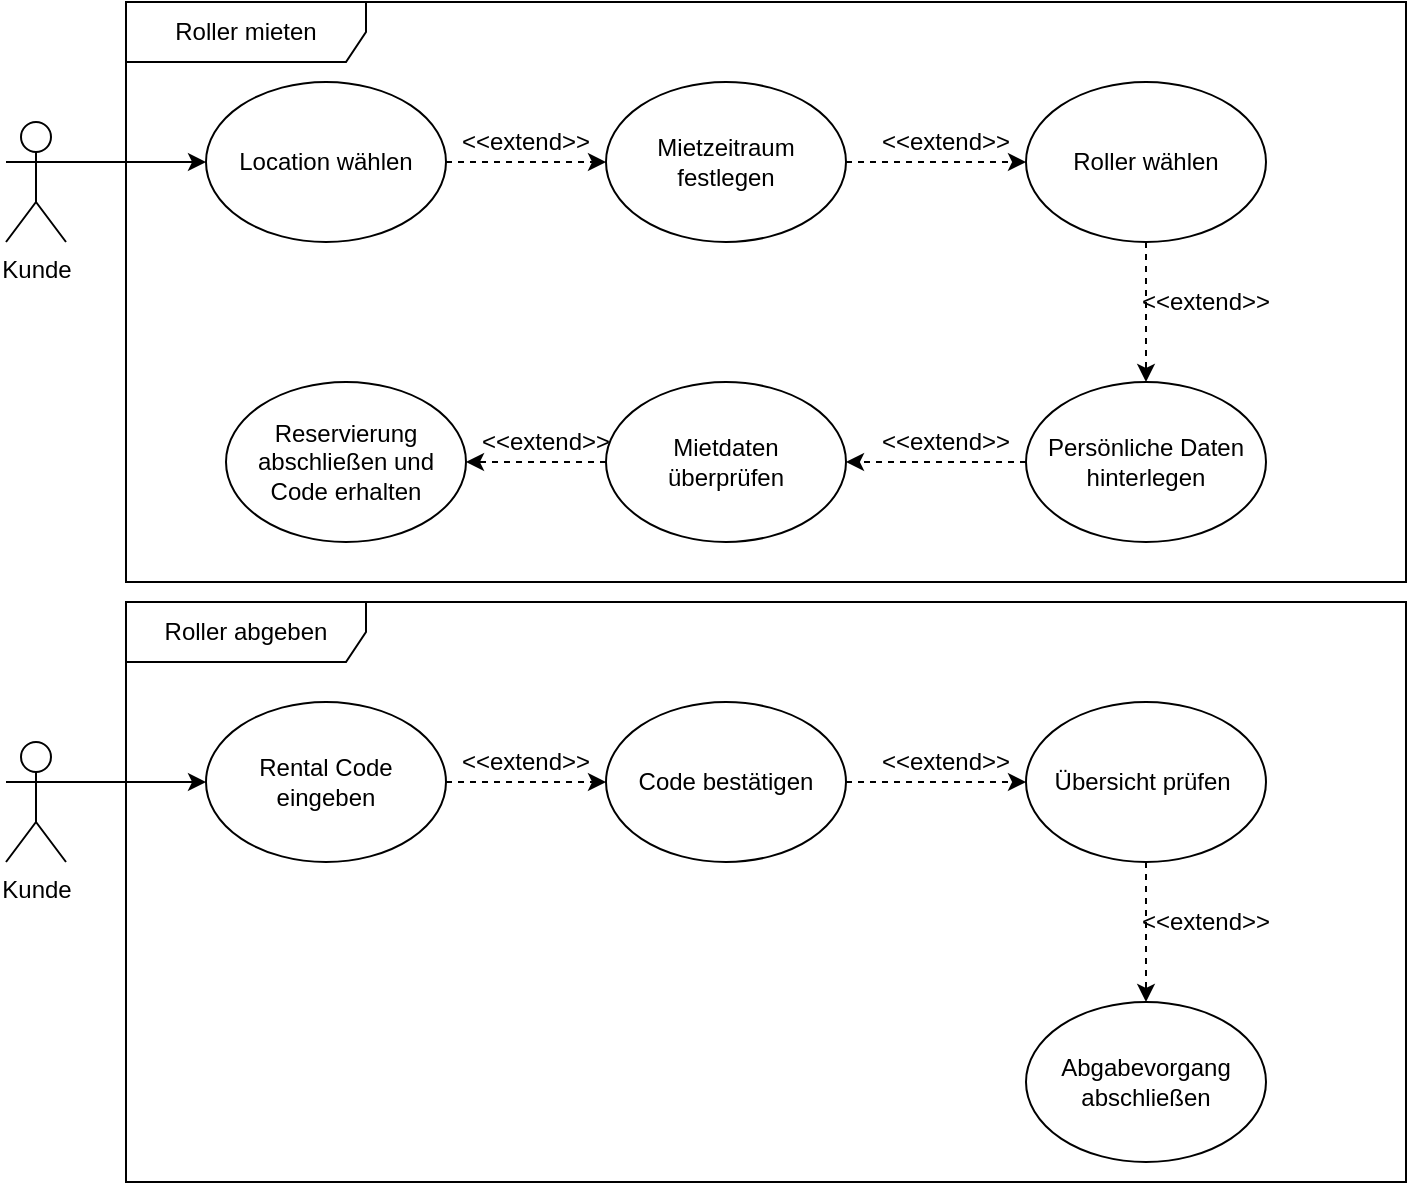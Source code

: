 <mxfile version="16.5.3" type="device"><diagram id="j3DrUP-v0QAvqJOyudZu" name="Page-1"><mxGraphModel dx="1550" dy="784" grid="1" gridSize="10" guides="1" tooltips="1" connect="1" arrows="1" fold="1" page="1" pageScale="1" pageWidth="827" pageHeight="1169" math="0" shadow="0"><root><mxCell id="0"/><mxCell id="1" parent="0"/><mxCell id="W0v_avC3qIFGfOPjXojq-1" value="Kunde" style="shape=umlActor;verticalLabelPosition=bottom;labelBackgroundColor=#ffffff;verticalAlign=top;html=1;outlineConnect=0;" parent="1" vertex="1"><mxGeometry x="40" y="60" width="30" height="60" as="geometry"/></mxCell><mxCell id="W0v_avC3qIFGfOPjXojq-2" value="Location wählen" style="ellipse;whiteSpace=wrap;html=1;" parent="1" vertex="1"><mxGeometry x="140" y="40" width="120" height="80" as="geometry"/></mxCell><mxCell id="W0v_avC3qIFGfOPjXojq-3" value="Mietzeitraum festlegen" style="ellipse;whiteSpace=wrap;html=1;" parent="1" vertex="1"><mxGeometry x="340" y="40" width="120" height="80" as="geometry"/></mxCell><mxCell id="W0v_avC3qIFGfOPjXojq-5" value="Roller wählen" style="ellipse;whiteSpace=wrap;html=1;" parent="1" vertex="1"><mxGeometry x="550" y="40" width="120" height="80" as="geometry"/></mxCell><mxCell id="W0v_avC3qIFGfOPjXojq-7" value="" style="endArrow=classic;html=1;entryX=0;entryY=0.5;entryDx=0;entryDy=0;exitX=1;exitY=0.333;exitDx=0;exitDy=0;exitPerimeter=0;" parent="1" source="W0v_avC3qIFGfOPjXojq-1" target="W0v_avC3qIFGfOPjXojq-2" edge="1"><mxGeometry width="50" height="50" relative="1" as="geometry"><mxPoint x="90" y="290" as="sourcePoint"/><mxPoint x="120" y="280" as="targetPoint"/></mxGeometry></mxCell><mxCell id="W0v_avC3qIFGfOPjXojq-15" value="" style="endArrow=classic;html=1;entryX=0;entryY=0.5;entryDx=0;entryDy=0;dashed=1;" parent="1" source="W0v_avC3qIFGfOPjXojq-2" target="W0v_avC3qIFGfOPjXojq-3" edge="1"><mxGeometry width="50" height="50" relative="1" as="geometry"><mxPoint x="280" y="340" as="sourcePoint"/><mxPoint x="350.711" y="290" as="targetPoint"/></mxGeometry></mxCell><mxCell id="W0v_avC3qIFGfOPjXojq-16" value="" style="endArrow=classic;html=1;entryX=0;entryY=0.5;entryDx=0;entryDy=0;dashed=1;" parent="1" source="W0v_avC3qIFGfOPjXojq-3" target="W0v_avC3qIFGfOPjXojq-5" edge="1"><mxGeometry width="50" height="50" relative="1" as="geometry"><mxPoint x="480" y="340" as="sourcePoint"/><mxPoint x="550.711" y="290" as="targetPoint"/></mxGeometry></mxCell><mxCell id="W0v_avC3qIFGfOPjXojq-19" value="&amp;lt;&amp;lt;extend&amp;gt;&amp;gt;" style="text;html=1;strokeColor=none;fillColor=none;align=center;verticalAlign=middle;whiteSpace=wrap;rounded=0;rotation=0;" parent="1" vertex="1"><mxGeometry x="280" y="60" width="40" height="20" as="geometry"/></mxCell><mxCell id="W0v_avC3qIFGfOPjXojq-20" value="&amp;lt;&amp;lt;extend&amp;gt;&amp;gt;" style="text;html=1;strokeColor=none;fillColor=none;align=center;verticalAlign=middle;whiteSpace=wrap;rounded=0;" parent="1" vertex="1"><mxGeometry x="490" y="60" width="40" height="20" as="geometry"/></mxCell><mxCell id="oYBLQs1XgvedVh7thm3d-1" value="Persönliche Daten hinterlegen" style="ellipse;whiteSpace=wrap;html=1;" parent="1" vertex="1"><mxGeometry x="550" y="190" width="120" height="80" as="geometry"/></mxCell><mxCell id="oYBLQs1XgvedVh7thm3d-2" value="Mietdaten &lt;br&gt;überprüfen" style="ellipse;whiteSpace=wrap;html=1;" parent="1" vertex="1"><mxGeometry x="340" y="190" width="120" height="80" as="geometry"/></mxCell><mxCell id="oYBLQs1XgvedVh7thm3d-3" value="Reservierung abschließen und Code erhalten" style="ellipse;whiteSpace=wrap;html=1;" parent="1" vertex="1"><mxGeometry x="150" y="190" width="120" height="80" as="geometry"/></mxCell><mxCell id="oYBLQs1XgvedVh7thm3d-4" value="" style="endArrow=classic;html=1;entryX=0.5;entryY=0;entryDx=0;entryDy=0;dashed=1;exitX=0.5;exitY=1;exitDx=0;exitDy=0;" parent="1" source="W0v_avC3qIFGfOPjXojq-5" target="oYBLQs1XgvedVh7thm3d-1" edge="1"><mxGeometry width="50" height="50" relative="1" as="geometry"><mxPoint x="470" y="90" as="sourcePoint"/><mxPoint x="560" y="90" as="targetPoint"/></mxGeometry></mxCell><mxCell id="oYBLQs1XgvedVh7thm3d-5" value="" style="endArrow=classic;html=1;entryX=1;entryY=0.5;entryDx=0;entryDy=0;dashed=1;exitX=0;exitY=0.5;exitDx=0;exitDy=0;" parent="1" source="oYBLQs1XgvedVh7thm3d-1" target="oYBLQs1XgvedVh7thm3d-2" edge="1"><mxGeometry width="50" height="50" relative="1" as="geometry"><mxPoint x="480" y="100" as="sourcePoint"/><mxPoint x="570" y="100" as="targetPoint"/></mxGeometry></mxCell><mxCell id="oYBLQs1XgvedVh7thm3d-6" value="" style="endArrow=classic;html=1;entryX=1;entryY=0.5;entryDx=0;entryDy=0;dashed=1;exitX=0;exitY=0.5;exitDx=0;exitDy=0;" parent="1" source="oYBLQs1XgvedVh7thm3d-2" target="oYBLQs1XgvedVh7thm3d-3" edge="1"><mxGeometry width="50" height="50" relative="1" as="geometry"><mxPoint x="490" y="110" as="sourcePoint"/><mxPoint x="580" y="110" as="targetPoint"/></mxGeometry></mxCell><mxCell id="oYBLQs1XgvedVh7thm3d-7" value="&amp;lt;&amp;lt;extend&amp;gt;&amp;gt;" style="text;html=1;strokeColor=none;fillColor=none;align=center;verticalAlign=middle;whiteSpace=wrap;rounded=0;" parent="1" vertex="1"><mxGeometry x="620" y="140" width="40" height="20" as="geometry"/></mxCell><mxCell id="oYBLQs1XgvedVh7thm3d-8" value="&amp;lt;&amp;lt;extend&amp;gt;&amp;gt;" style="text;html=1;strokeColor=none;fillColor=none;align=center;verticalAlign=middle;whiteSpace=wrap;rounded=0;" parent="1" vertex="1"><mxGeometry x="490" y="210" width="40" height="20" as="geometry"/></mxCell><mxCell id="oYBLQs1XgvedVh7thm3d-9" value="&amp;lt;&amp;lt;extend&amp;gt;&amp;gt;" style="text;html=1;strokeColor=none;fillColor=none;align=center;verticalAlign=middle;whiteSpace=wrap;rounded=0;" parent="1" vertex="1"><mxGeometry x="290" y="210" width="40" height="20" as="geometry"/></mxCell><mxCell id="oYBLQs1XgvedVh7thm3d-11" value="Kunde" style="shape=umlActor;verticalLabelPosition=bottom;labelBackgroundColor=#ffffff;verticalAlign=top;html=1;outlineConnect=0;" parent="1" vertex="1"><mxGeometry x="40" y="370" width="30" height="60" as="geometry"/></mxCell><mxCell id="oYBLQs1XgvedVh7thm3d-12" value="Rental Code eingeben" style="ellipse;whiteSpace=wrap;html=1;" parent="1" vertex="1"><mxGeometry x="140" y="350" width="120" height="80" as="geometry"/></mxCell><mxCell id="oYBLQs1XgvedVh7thm3d-13" value="Code bestätigen" style="ellipse;whiteSpace=wrap;html=1;" parent="1" vertex="1"><mxGeometry x="340" y="350" width="120" height="80" as="geometry"/></mxCell><mxCell id="oYBLQs1XgvedVh7thm3d-14" value="Übersicht prüfen&amp;nbsp;" style="ellipse;whiteSpace=wrap;html=1;" parent="1" vertex="1"><mxGeometry x="550" y="350" width="120" height="80" as="geometry"/></mxCell><mxCell id="oYBLQs1XgvedVh7thm3d-15" value="" style="endArrow=classic;html=1;entryX=0;entryY=0.5;entryDx=0;entryDy=0;exitX=1;exitY=0.333;exitDx=0;exitDy=0;exitPerimeter=0;" parent="1" source="oYBLQs1XgvedVh7thm3d-11" target="oYBLQs1XgvedVh7thm3d-12" edge="1"><mxGeometry width="50" height="50" relative="1" as="geometry"><mxPoint x="90" y="600" as="sourcePoint"/><mxPoint x="120" y="590" as="targetPoint"/></mxGeometry></mxCell><mxCell id="oYBLQs1XgvedVh7thm3d-16" value="" style="endArrow=classic;html=1;entryX=0;entryY=0.5;entryDx=0;entryDy=0;dashed=1;" parent="1" source="oYBLQs1XgvedVh7thm3d-12" target="oYBLQs1XgvedVh7thm3d-13" edge="1"><mxGeometry width="50" height="50" relative="1" as="geometry"><mxPoint x="280" y="650" as="sourcePoint"/><mxPoint x="350.711" y="600" as="targetPoint"/></mxGeometry></mxCell><mxCell id="oYBLQs1XgvedVh7thm3d-17" value="" style="endArrow=classic;html=1;entryX=0;entryY=0.5;entryDx=0;entryDy=0;dashed=1;" parent="1" source="oYBLQs1XgvedVh7thm3d-13" target="oYBLQs1XgvedVh7thm3d-14" edge="1"><mxGeometry width="50" height="50" relative="1" as="geometry"><mxPoint x="480" y="650" as="sourcePoint"/><mxPoint x="550.711" y="600" as="targetPoint"/></mxGeometry></mxCell><mxCell id="oYBLQs1XgvedVh7thm3d-18" value="&amp;lt;&amp;lt;extend&amp;gt;&amp;gt;" style="text;html=1;strokeColor=none;fillColor=none;align=center;verticalAlign=middle;whiteSpace=wrap;rounded=0;rotation=0;" parent="1" vertex="1"><mxGeometry x="280" y="370" width="40" height="20" as="geometry"/></mxCell><mxCell id="oYBLQs1XgvedVh7thm3d-19" value="&amp;lt;&amp;lt;extend&amp;gt;&amp;gt;" style="text;html=1;strokeColor=none;fillColor=none;align=center;verticalAlign=middle;whiteSpace=wrap;rounded=0;" parent="1" vertex="1"><mxGeometry x="490" y="370" width="40" height="20" as="geometry"/></mxCell><mxCell id="oYBLQs1XgvedVh7thm3d-20" value="Abgabevorgang abschließen" style="ellipse;whiteSpace=wrap;html=1;" parent="1" vertex="1"><mxGeometry x="550" y="500" width="120" height="80" as="geometry"/></mxCell><mxCell id="oYBLQs1XgvedVh7thm3d-23" value="" style="endArrow=classic;html=1;entryX=0.5;entryY=0;entryDx=0;entryDy=0;dashed=1;exitX=0.5;exitY=1;exitDx=0;exitDy=0;" parent="1" source="oYBLQs1XgvedVh7thm3d-14" target="oYBLQs1XgvedVh7thm3d-20" edge="1"><mxGeometry width="50" height="50" relative="1" as="geometry"><mxPoint x="470" y="400" as="sourcePoint"/><mxPoint x="560" y="400" as="targetPoint"/></mxGeometry></mxCell><mxCell id="oYBLQs1XgvedVh7thm3d-26" value="&amp;lt;&amp;lt;extend&amp;gt;&amp;gt;" style="text;html=1;strokeColor=none;fillColor=none;align=center;verticalAlign=middle;whiteSpace=wrap;rounded=0;" parent="1" vertex="1"><mxGeometry x="620" y="450" width="40" height="20" as="geometry"/></mxCell><mxCell id="oYBLQs1XgvedVh7thm3d-29" value="Roller mieten" style="shape=umlFrame;whiteSpace=wrap;html=1;width=120;height=30;" parent="1" vertex="1"><mxGeometry x="100" width="640" height="290" as="geometry"/></mxCell><mxCell id="oYBLQs1XgvedVh7thm3d-30" value="Roller abgeben" style="shape=umlFrame;whiteSpace=wrap;html=1;width=120;height=30;" parent="1" vertex="1"><mxGeometry x="100" y="300" width="640" height="290" as="geometry"/></mxCell></root></mxGraphModel></diagram></mxfile>
